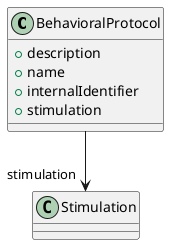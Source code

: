 @startuml
class BehavioralProtocol {
+description
+name
+internalIdentifier
+stimulation

}
BehavioralProtocol -d-> "stimulation" Stimulation

@enduml